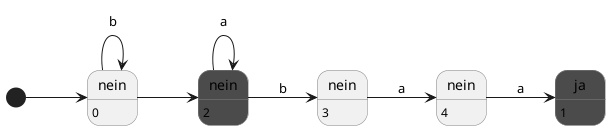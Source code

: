 @startuml
skinparam monochrome true
left to right direction

skinparam state {
  BackgroundColor<<A>> Green
  BorderColor Gray
}

[*] --> n0

'

state "nein" as n0
state "nein" as n1 <<A>>
state "nein" as n2
state "nein" as n3
state "ja" as j0 <<A>>

n0: 0
n1: 2
n2: 3
n3: 4
j0: 1

n0 --> n0: b
n0 --> n1
n1 --> n1: a
n1 --> n2: b
n2 --> n3: a
n3 --> j0: a
@enduml
